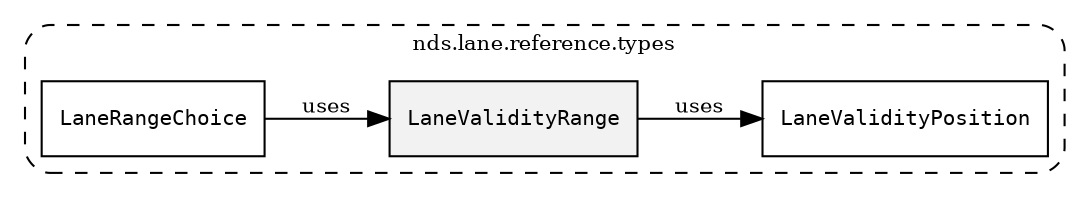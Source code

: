 /**
 * This dot file creates symbol collaboration diagram for LaneValidityRange.
 */
digraph ZSERIO
{
    node [shape=box, fontsize=10];
    rankdir="LR";
    fontsize=10;
    tooltip="LaneValidityRange collaboration diagram";

    subgraph "cluster_nds.lane.reference.types"
    {
        style="dashed, rounded";
        label="nds.lane.reference.types";
        tooltip="Package nds.lane.reference.types";
        href="../../../content/packages/nds.lane.reference.types.html#Package-nds-lane-reference-types";
        target="_parent";

        "LaneValidityRange" [style="filled", fillcolor="#0000000D", target="_parent", label=<<font face="monospace"><table align="center" border="0" cellspacing="0" cellpadding="0"><tr><td href="../../../content/packages/nds.lane.reference.types.html#Structure-LaneValidityRange" title="Structure defined in nds.lane.reference.types">LaneValidityRange</td></tr></table></font>>];
        "LaneValidityPosition" [target="_parent", label=<<font face="monospace"><table align="center" border="0" cellspacing="0" cellpadding="0"><tr><td href="../../../content/packages/nds.lane.reference.types.html#Structure-LaneValidityPosition" title="Structure defined in nds.lane.reference.types">LaneValidityPosition</td></tr></table></font>>];
        "LaneRangeChoice" [target="_parent", label=<<font face="monospace"><table align="center" border="0" cellspacing="0" cellpadding="0"><tr><td href="../../../content/packages/nds.lane.reference.types.html#Choice-LaneRangeChoice" title="Choice defined in nds.lane.reference.types">LaneRangeChoice</td></tr></table></font>>];
    }

    "LaneValidityRange" -> "LaneValidityPosition" [label="uses", fontsize=10];
    "LaneRangeChoice" -> "LaneValidityRange" [label="uses", fontsize=10];
}
